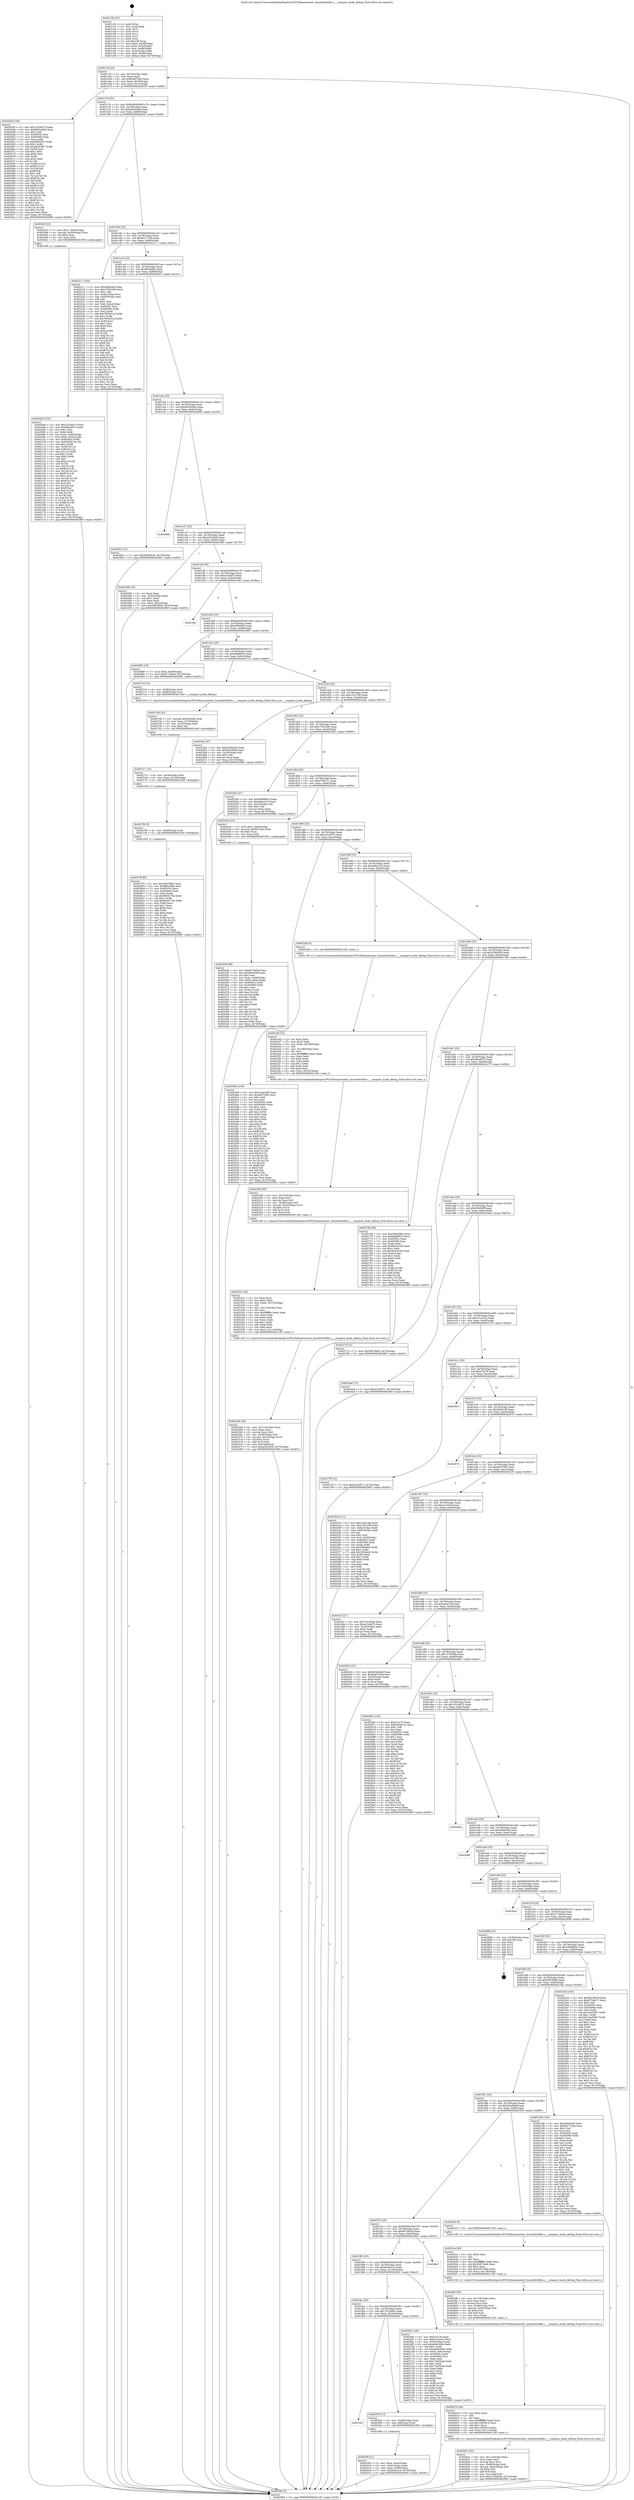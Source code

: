 digraph "0x401c30" {
  label = "0x401c30 (/mnt/c/Users/mathe/Desktop/tcc/POCII/binaries/extr_linuxfsbtrfsfile.c___compare_inode_defrag_Final-ollvm.out::main(0))"
  labelloc = "t"
  node[shape=record]

  Entry [label="",width=0.3,height=0.3,shape=circle,fillcolor=black,style=filled]
  "0x401c5f" [label="{
     0x401c5f [23]\l
     | [instrs]\l
     &nbsp;&nbsp;0x401c5f \<+3\>: mov -0x74(%rbp),%eax\l
     &nbsp;&nbsp;0x401c62 \<+2\>: mov %eax,%ecx\l
     &nbsp;&nbsp;0x401c64 \<+6\>: sub $0x82807b0d,%ecx\l
     &nbsp;&nbsp;0x401c6a \<+3\>: mov %eax,-0x78(%rbp)\l
     &nbsp;&nbsp;0x401c6d \<+3\>: mov %ecx,-0x7c(%rbp)\l
     &nbsp;&nbsp;0x401c70 \<+6\>: je 000000000040203f \<main+0x40f\>\l
  }"]
  "0x40203f" [label="{
     0x40203f [144]\l
     | [instrs]\l
     &nbsp;&nbsp;0x40203f \<+5\>: mov $0x1553d473,%eax\l
     &nbsp;&nbsp;0x402044 \<+5\>: mov $0x8462d46d,%ecx\l
     &nbsp;&nbsp;0x402049 \<+2\>: mov $0x1,%dl\l
     &nbsp;&nbsp;0x40204b \<+7\>: mov 0x40505c,%esi\l
     &nbsp;&nbsp;0x402052 \<+7\>: mov 0x405060,%edi\l
     &nbsp;&nbsp;0x402059 \<+3\>: mov %esi,%r8d\l
     &nbsp;&nbsp;0x40205c \<+7\>: sub $0xdb0535f7,%r8d\l
     &nbsp;&nbsp;0x402063 \<+4\>: sub $0x1,%r8d\l
     &nbsp;&nbsp;0x402067 \<+7\>: add $0xdb0535f7,%r8d\l
     &nbsp;&nbsp;0x40206e \<+4\>: imul %r8d,%esi\l
     &nbsp;&nbsp;0x402072 \<+3\>: and $0x1,%esi\l
     &nbsp;&nbsp;0x402075 \<+3\>: cmp $0x0,%esi\l
     &nbsp;&nbsp;0x402078 \<+4\>: sete %r9b\l
     &nbsp;&nbsp;0x40207c \<+3\>: cmp $0xa,%edi\l
     &nbsp;&nbsp;0x40207f \<+4\>: setl %r10b\l
     &nbsp;&nbsp;0x402083 \<+3\>: mov %r9b,%r11b\l
     &nbsp;&nbsp;0x402086 \<+4\>: xor $0xff,%r11b\l
     &nbsp;&nbsp;0x40208a \<+3\>: mov %r10b,%bl\l
     &nbsp;&nbsp;0x40208d \<+3\>: xor $0xff,%bl\l
     &nbsp;&nbsp;0x402090 \<+3\>: xor $0x1,%dl\l
     &nbsp;&nbsp;0x402093 \<+3\>: mov %r11b,%r14b\l
     &nbsp;&nbsp;0x402096 \<+4\>: and $0xff,%r14b\l
     &nbsp;&nbsp;0x40209a \<+3\>: and %dl,%r9b\l
     &nbsp;&nbsp;0x40209d \<+3\>: mov %bl,%r15b\l
     &nbsp;&nbsp;0x4020a0 \<+4\>: and $0xff,%r15b\l
     &nbsp;&nbsp;0x4020a4 \<+3\>: and %dl,%r10b\l
     &nbsp;&nbsp;0x4020a7 \<+3\>: or %r9b,%r14b\l
     &nbsp;&nbsp;0x4020aa \<+3\>: or %r10b,%r15b\l
     &nbsp;&nbsp;0x4020ad \<+3\>: xor %r15b,%r14b\l
     &nbsp;&nbsp;0x4020b0 \<+3\>: or %bl,%r11b\l
     &nbsp;&nbsp;0x4020b3 \<+4\>: xor $0xff,%r11b\l
     &nbsp;&nbsp;0x4020b7 \<+3\>: or $0x1,%dl\l
     &nbsp;&nbsp;0x4020ba \<+3\>: and %dl,%r11b\l
     &nbsp;&nbsp;0x4020bd \<+3\>: or %r11b,%r14b\l
     &nbsp;&nbsp;0x4020c0 \<+4\>: test $0x1,%r14b\l
     &nbsp;&nbsp;0x4020c4 \<+3\>: cmovne %ecx,%eax\l
     &nbsp;&nbsp;0x4020c7 \<+3\>: mov %eax,-0x74(%rbp)\l
     &nbsp;&nbsp;0x4020ca \<+5\>: jmp 0000000000402985 \<main+0xd55\>\l
  }"]
  "0x401c76" [label="{
     0x401c76 [22]\l
     | [instrs]\l
     &nbsp;&nbsp;0x401c76 \<+5\>: jmp 0000000000401c7b \<main+0x4b\>\l
     &nbsp;&nbsp;0x401c7b \<+3\>: mov -0x78(%rbp),%eax\l
     &nbsp;&nbsp;0x401c7e \<+5\>: sub $0x8462d46d,%eax\l
     &nbsp;&nbsp;0x401c83 \<+3\>: mov %eax,-0x80(%rbp)\l
     &nbsp;&nbsp;0x401c86 \<+6\>: je 00000000004020cf \<main+0x49f\>\l
  }"]
  Exit [label="",width=0.3,height=0.3,shape=circle,fillcolor=black,style=filled,peripheries=2]
  "0x4020cf" [label="{
     0x4020cf [23]\l
     | [instrs]\l
     &nbsp;&nbsp;0x4020cf \<+7\>: movl $0x1,-0x50(%rbp)\l
     &nbsp;&nbsp;0x4020d6 \<+4\>: movslq -0x50(%rbp),%rax\l
     &nbsp;&nbsp;0x4020da \<+4\>: shl $0x4,%rax\l
     &nbsp;&nbsp;0x4020de \<+3\>: mov %rax,%rdi\l
     &nbsp;&nbsp;0x4020e1 \<+5\>: call 0000000000401050 \<malloc@plt\>\l
     | [calls]\l
     &nbsp;&nbsp;0x401050 \{1\} (unknown)\l
  }"]
  "0x401c8c" [label="{
     0x401c8c [25]\l
     | [instrs]\l
     &nbsp;&nbsp;0x401c8c \<+5\>: jmp 0000000000401c91 \<main+0x61\>\l
     &nbsp;&nbsp;0x401c91 \<+3\>: mov -0x78(%rbp),%eax\l
     &nbsp;&nbsp;0x401c94 \<+5\>: sub $0x8d177ad4,%eax\l
     &nbsp;&nbsp;0x401c99 \<+6\>: mov %eax,-0x84(%rbp)\l
     &nbsp;&nbsp;0x401c9f \<+6\>: je 0000000000402211 \<main+0x5e1\>\l
  }"]
  "0x4027ff" [label="{
     0x4027ff [93]\l
     | [instrs]\l
     &nbsp;&nbsp;0x4027ff \<+5\>: mov $0x3d63588c,%eax\l
     &nbsp;&nbsp;0x402804 \<+5\>: mov $0x8f5cd86a,%esi\l
     &nbsp;&nbsp;0x402809 \<+7\>: mov 0x40505c,%ecx\l
     &nbsp;&nbsp;0x402810 \<+7\>: mov 0x405060,%edx\l
     &nbsp;&nbsp;0x402817 \<+3\>: mov %ecx,%r8d\l
     &nbsp;&nbsp;0x40281a \<+7\>: sub $0x8003c70e,%r8d\l
     &nbsp;&nbsp;0x402821 \<+4\>: sub $0x1,%r8d\l
     &nbsp;&nbsp;0x402825 \<+7\>: add $0x8003c70e,%r8d\l
     &nbsp;&nbsp;0x40282c \<+4\>: imul %r8d,%ecx\l
     &nbsp;&nbsp;0x402830 \<+3\>: and $0x1,%ecx\l
     &nbsp;&nbsp;0x402833 \<+3\>: cmp $0x0,%ecx\l
     &nbsp;&nbsp;0x402836 \<+4\>: sete %r9b\l
     &nbsp;&nbsp;0x40283a \<+3\>: cmp $0xa,%edx\l
     &nbsp;&nbsp;0x40283d \<+4\>: setl %r10b\l
     &nbsp;&nbsp;0x402841 \<+3\>: mov %r9b,%r11b\l
     &nbsp;&nbsp;0x402844 \<+3\>: and %r10b,%r11b\l
     &nbsp;&nbsp;0x402847 \<+3\>: xor %r10b,%r9b\l
     &nbsp;&nbsp;0x40284a \<+3\>: or %r9b,%r11b\l
     &nbsp;&nbsp;0x40284d \<+4\>: test $0x1,%r11b\l
     &nbsp;&nbsp;0x402851 \<+3\>: cmovne %esi,%eax\l
     &nbsp;&nbsp;0x402854 \<+3\>: mov %eax,-0x74(%rbp)\l
     &nbsp;&nbsp;0x402857 \<+5\>: jmp 0000000000402985 \<main+0xd55\>\l
  }"]
  "0x402211" [label="{
     0x402211 [164]\l
     | [instrs]\l
     &nbsp;&nbsp;0x402211 \<+5\>: mov $0x2b8efc64,%eax\l
     &nbsp;&nbsp;0x402216 \<+5\>: mov $0xc7591626,%ecx\l
     &nbsp;&nbsp;0x40221b \<+2\>: mov $0x1,%dl\l
     &nbsp;&nbsp;0x40221d \<+3\>: mov -0x5c(%rbp),%esi\l
     &nbsp;&nbsp;0x402220 \<+3\>: cmp -0x50(%rbp),%esi\l
     &nbsp;&nbsp;0x402223 \<+4\>: setl %dil\l
     &nbsp;&nbsp;0x402227 \<+4\>: and $0x1,%dil\l
     &nbsp;&nbsp;0x40222b \<+4\>: mov %dil,-0x2a(%rbp)\l
     &nbsp;&nbsp;0x40222f \<+7\>: mov 0x40505c,%esi\l
     &nbsp;&nbsp;0x402236 \<+8\>: mov 0x405060,%r8d\l
     &nbsp;&nbsp;0x40223e \<+3\>: mov %esi,%r9d\l
     &nbsp;&nbsp;0x402241 \<+7\>: add $0x7855e51a,%r9d\l
     &nbsp;&nbsp;0x402248 \<+4\>: sub $0x1,%r9d\l
     &nbsp;&nbsp;0x40224c \<+7\>: sub $0x7855e51a,%r9d\l
     &nbsp;&nbsp;0x402253 \<+4\>: imul %r9d,%esi\l
     &nbsp;&nbsp;0x402257 \<+3\>: and $0x1,%esi\l
     &nbsp;&nbsp;0x40225a \<+3\>: cmp $0x0,%esi\l
     &nbsp;&nbsp;0x40225d \<+4\>: sete %dil\l
     &nbsp;&nbsp;0x402261 \<+4\>: cmp $0xa,%r8d\l
     &nbsp;&nbsp;0x402265 \<+4\>: setl %r10b\l
     &nbsp;&nbsp;0x402269 \<+3\>: mov %dil,%r11b\l
     &nbsp;&nbsp;0x40226c \<+4\>: xor $0xff,%r11b\l
     &nbsp;&nbsp;0x402270 \<+3\>: mov %r10b,%bl\l
     &nbsp;&nbsp;0x402273 \<+3\>: xor $0xff,%bl\l
     &nbsp;&nbsp;0x402276 \<+3\>: xor $0x1,%dl\l
     &nbsp;&nbsp;0x402279 \<+3\>: mov %r11b,%r14b\l
     &nbsp;&nbsp;0x40227c \<+4\>: and $0xff,%r14b\l
     &nbsp;&nbsp;0x402280 \<+3\>: and %dl,%dil\l
     &nbsp;&nbsp;0x402283 \<+3\>: mov %bl,%r15b\l
     &nbsp;&nbsp;0x402286 \<+4\>: and $0xff,%r15b\l
     &nbsp;&nbsp;0x40228a \<+3\>: and %dl,%r10b\l
     &nbsp;&nbsp;0x40228d \<+3\>: or %dil,%r14b\l
     &nbsp;&nbsp;0x402290 \<+3\>: or %r10b,%r15b\l
     &nbsp;&nbsp;0x402293 \<+3\>: xor %r15b,%r14b\l
     &nbsp;&nbsp;0x402296 \<+3\>: or %bl,%r11b\l
     &nbsp;&nbsp;0x402299 \<+4\>: xor $0xff,%r11b\l
     &nbsp;&nbsp;0x40229d \<+3\>: or $0x1,%dl\l
     &nbsp;&nbsp;0x4022a0 \<+3\>: and %dl,%r11b\l
     &nbsp;&nbsp;0x4022a3 \<+3\>: or %r11b,%r14b\l
     &nbsp;&nbsp;0x4022a6 \<+4\>: test $0x1,%r14b\l
     &nbsp;&nbsp;0x4022aa \<+3\>: cmovne %ecx,%eax\l
     &nbsp;&nbsp;0x4022ad \<+3\>: mov %eax,-0x74(%rbp)\l
     &nbsp;&nbsp;0x4022b0 \<+5\>: jmp 0000000000402985 \<main+0xd55\>\l
  }"]
  "0x401ca5" [label="{
     0x401ca5 [25]\l
     | [instrs]\l
     &nbsp;&nbsp;0x401ca5 \<+5\>: jmp 0000000000401caa \<main+0x7a\>\l
     &nbsp;&nbsp;0x401caa \<+3\>: mov -0x78(%rbp),%eax\l
     &nbsp;&nbsp;0x401cad \<+5\>: sub $0x8f5cd86a,%eax\l
     &nbsp;&nbsp;0x401cb2 \<+6\>: mov %eax,-0x88(%rbp)\l
     &nbsp;&nbsp;0x401cb8 \<+6\>: je 000000000040285c \<main+0xc2c\>\l
  }"]
  "0x4027f6" [label="{
     0x4027f6 [9]\l
     | [instrs]\l
     &nbsp;&nbsp;0x4027f6 \<+4\>: mov -0x68(%rbp),%rdi\l
     &nbsp;&nbsp;0x4027fa \<+5\>: call 0000000000401030 \<free@plt\>\l
     | [calls]\l
     &nbsp;&nbsp;0x401030 \{1\} (unknown)\l
  }"]
  "0x40285c" [label="{
     0x40285c [12]\l
     | [instrs]\l
     &nbsp;&nbsp;0x40285c \<+7\>: movl $0xb0f04636,-0x74(%rbp)\l
     &nbsp;&nbsp;0x402863 \<+5\>: jmp 0000000000402985 \<main+0xd55\>\l
  }"]
  "0x401cbe" [label="{
     0x401cbe [25]\l
     | [instrs]\l
     &nbsp;&nbsp;0x401cbe \<+5\>: jmp 0000000000401cc3 \<main+0x93\>\l
     &nbsp;&nbsp;0x401cc3 \<+3\>: mov -0x78(%rbp),%eax\l
     &nbsp;&nbsp;0x401cc6 \<+5\>: sub $0x96346d9d,%eax\l
     &nbsp;&nbsp;0x401ccb \<+6\>: mov %eax,-0x8c(%rbp)\l
     &nbsp;&nbsp;0x401cd1 \<+6\>: je 0000000000402868 \<main+0xc38\>\l
  }"]
  "0x4027e7" [label="{
     0x4027e7 [15]\l
     | [instrs]\l
     &nbsp;&nbsp;0x4027e7 \<+4\>: mov -0x58(%rbp),%rdi\l
     &nbsp;&nbsp;0x4027eb \<+6\>: mov %eax,-0x120(%rbp)\l
     &nbsp;&nbsp;0x4027f1 \<+5\>: call 0000000000401030 \<free@plt\>\l
     | [calls]\l
     &nbsp;&nbsp;0x401030 \{1\} (unknown)\l
  }"]
  "0x402868" [label="{
     0x402868\l
  }", style=dashed]
  "0x401cd7" [label="{
     0x401cd7 [25]\l
     | [instrs]\l
     &nbsp;&nbsp;0x401cd7 \<+5\>: jmp 0000000000401cdc \<main+0xac\>\l
     &nbsp;&nbsp;0x401cdc \<+3\>: mov -0x78(%rbp),%eax\l
     &nbsp;&nbsp;0x401cdf \<+5\>: sub $0xa25c5626,%eax\l
     &nbsp;&nbsp;0x401ce4 \<+6\>: mov %eax,-0x90(%rbp)\l
     &nbsp;&nbsp;0x401cea \<+6\>: je 000000000040238b \<main+0x75b\>\l
  }"]
  "0x4027d0" [label="{
     0x4027d0 [23]\l
     | [instrs]\l
     &nbsp;&nbsp;0x4027d0 \<+10\>: movabs $0x4030b6,%rdi\l
     &nbsp;&nbsp;0x4027da \<+3\>: mov %eax,-0x70(%rbp)\l
     &nbsp;&nbsp;0x4027dd \<+3\>: mov -0x70(%rbp),%esi\l
     &nbsp;&nbsp;0x4027e0 \<+2\>: mov $0x0,%al\l
     &nbsp;&nbsp;0x4027e2 \<+5\>: call 0000000000401040 \<printf@plt\>\l
     | [calls]\l
     &nbsp;&nbsp;0x401040 \{1\} (unknown)\l
  }"]
  "0x40238b" [label="{
     0x40238b [25]\l
     | [instrs]\l
     &nbsp;&nbsp;0x40238b \<+2\>: xor %eax,%eax\l
     &nbsp;&nbsp;0x40238d \<+3\>: mov -0x5c(%rbp),%ecx\l
     &nbsp;&nbsp;0x402390 \<+3\>: sub $0x1,%eax\l
     &nbsp;&nbsp;0x402393 \<+2\>: sub %eax,%ecx\l
     &nbsp;&nbsp;0x402395 \<+3\>: mov %ecx,-0x5c(%rbp)\l
     &nbsp;&nbsp;0x402398 \<+7\>: movl $0x59f79d0d,-0x74(%rbp)\l
     &nbsp;&nbsp;0x40239f \<+5\>: jmp 0000000000402985 \<main+0xd55\>\l
  }"]
  "0x401cf0" [label="{
     0x401cf0 [25]\l
     | [instrs]\l
     &nbsp;&nbsp;0x401cf0 \<+5\>: jmp 0000000000401cf5 \<main+0xc5\>\l
     &nbsp;&nbsp;0x401cf5 \<+3\>: mov -0x78(%rbp),%eax\l
     &nbsp;&nbsp;0x401cf8 \<+5\>: sub $0xa316af70,%eax\l
     &nbsp;&nbsp;0x401cfd \<+6\>: mov %eax,-0x94(%rbp)\l
     &nbsp;&nbsp;0x401d03 \<+6\>: je 0000000000401fea \<main+0x3ba\>\l
  }"]
  "0x402641" [label="{
     0x402641 [43]\l
     | [instrs]\l
     &nbsp;&nbsp;0x402641 \<+6\>: mov -0x11c(%rbp),%ecx\l
     &nbsp;&nbsp;0x402647 \<+3\>: imul %eax,%ecx\l
     &nbsp;&nbsp;0x40264a \<+3\>: movslq %ecx,%rsi\l
     &nbsp;&nbsp;0x40264d \<+4\>: mov -0x68(%rbp),%rdi\l
     &nbsp;&nbsp;0x402651 \<+4\>: movslq -0x6c(%rbp),%r8\l
     &nbsp;&nbsp;0x402655 \<+4\>: shl $0x4,%r8\l
     &nbsp;&nbsp;0x402659 \<+3\>: add %r8,%rdi\l
     &nbsp;&nbsp;0x40265c \<+4\>: mov %rsi,0x8(%rdi)\l
     &nbsp;&nbsp;0x402660 \<+7\>: movl $0x1278d5de,-0x74(%rbp)\l
     &nbsp;&nbsp;0x402667 \<+5\>: jmp 0000000000402985 \<main+0xd55\>\l
  }"]
  "0x401fea" [label="{
     0x401fea\l
  }", style=dashed]
  "0x401d09" [label="{
     0x401d09 [25]\l
     | [instrs]\l
     &nbsp;&nbsp;0x401d09 \<+5\>: jmp 0000000000401d0e \<main+0xde\>\l
     &nbsp;&nbsp;0x401d0e \<+3\>: mov -0x78(%rbp),%eax\l
     &nbsp;&nbsp;0x401d11 \<+5\>: sub $0xb0f04636,%eax\l
     &nbsp;&nbsp;0x401d16 \<+6\>: mov %eax,-0x98(%rbp)\l
     &nbsp;&nbsp;0x401d1c \<+6\>: je 0000000000402885 \<main+0xc55\>\l
  }"]
  "0x402619" [label="{
     0x402619 [40]\l
     | [instrs]\l
     &nbsp;&nbsp;0x402619 \<+5\>: mov $0x2,%ecx\l
     &nbsp;&nbsp;0x40261e \<+1\>: cltd\l
     &nbsp;&nbsp;0x40261f \<+2\>: idiv %ecx\l
     &nbsp;&nbsp;0x402621 \<+6\>: imul $0xfffffffe,%edx,%ecx\l
     &nbsp;&nbsp;0x402627 \<+6\>: sub $0x13b55f14,%ecx\l
     &nbsp;&nbsp;0x40262d \<+3\>: add $0x1,%ecx\l
     &nbsp;&nbsp;0x402630 \<+6\>: add $0x13b55f14,%ecx\l
     &nbsp;&nbsp;0x402636 \<+6\>: mov %ecx,-0x11c(%rbp)\l
     &nbsp;&nbsp;0x40263c \<+5\>: call 0000000000401160 \<next_i\>\l
     | [calls]\l
     &nbsp;&nbsp;0x401160 \{1\} (/mnt/c/Users/mathe/Desktop/tcc/POCII/binaries/extr_linuxfsbtrfsfile.c___compare_inode_defrag_Final-ollvm.out::next_i)\l
  }"]
  "0x402885" [label="{
     0x402885 [19]\l
     | [instrs]\l
     &nbsp;&nbsp;0x402885 \<+7\>: movl $0x0,-0x38(%rbp)\l
     &nbsp;&nbsp;0x40288c \<+7\>: movl $0x4775fea5,-0x74(%rbp)\l
     &nbsp;&nbsp;0x402893 \<+5\>: jmp 0000000000402985 \<main+0xd55\>\l
  }"]
  "0x401d22" [label="{
     0x401d22 [25]\l
     | [instrs]\l
     &nbsp;&nbsp;0x401d22 \<+5\>: jmp 0000000000401d27 \<main+0xf7\>\l
     &nbsp;&nbsp;0x401d27 \<+3\>: mov -0x78(%rbp),%eax\l
     &nbsp;&nbsp;0x401d2a \<+5\>: sub $0xbbfd9633,%eax\l
     &nbsp;&nbsp;0x401d2f \<+6\>: mov %eax,-0x9c(%rbp)\l
     &nbsp;&nbsp;0x401d35 \<+6\>: je 00000000004027c3 \<main+0xb93\>\l
  }"]
  "0x4025f6" [label="{
     0x4025f6 [35]\l
     | [instrs]\l
     &nbsp;&nbsp;0x4025f6 \<+6\>: mov -0x118(%rbp),%ecx\l
     &nbsp;&nbsp;0x4025fc \<+3\>: imul %eax,%ecx\l
     &nbsp;&nbsp;0x4025ff \<+3\>: movslq %ecx,%rsi\l
     &nbsp;&nbsp;0x402602 \<+4\>: mov -0x68(%rbp),%rdi\l
     &nbsp;&nbsp;0x402606 \<+4\>: movslq -0x6c(%rbp),%r8\l
     &nbsp;&nbsp;0x40260a \<+4\>: shl $0x4,%r8\l
     &nbsp;&nbsp;0x40260e \<+3\>: add %r8,%rdi\l
     &nbsp;&nbsp;0x402611 \<+3\>: mov %rsi,(%rdi)\l
     &nbsp;&nbsp;0x402614 \<+5\>: call 0000000000401160 \<next_i\>\l
     | [calls]\l
     &nbsp;&nbsp;0x401160 \{1\} (/mnt/c/Users/mathe/Desktop/tcc/POCII/binaries/extr_linuxfsbtrfsfile.c___compare_inode_defrag_Final-ollvm.out::next_i)\l
  }"]
  "0x4027c3" [label="{
     0x4027c3 [13]\l
     | [instrs]\l
     &nbsp;&nbsp;0x4027c3 \<+4\>: mov -0x58(%rbp),%rdi\l
     &nbsp;&nbsp;0x4027c7 \<+4\>: mov -0x68(%rbp),%rsi\l
     &nbsp;&nbsp;0x4027cb \<+5\>: call 0000000000401540 \<__compare_inode_defrag\>\l
     | [calls]\l
     &nbsp;&nbsp;0x401540 \{1\} (/mnt/c/Users/mathe/Desktop/tcc/POCII/binaries/extr_linuxfsbtrfsfile.c___compare_inode_defrag_Final-ollvm.out::__compare_inode_defrag)\l
  }"]
  "0x401d3b" [label="{
     0x401d3b [25]\l
     | [instrs]\l
     &nbsp;&nbsp;0x401d3b \<+5\>: jmp 0000000000401d40 \<main+0x110\>\l
     &nbsp;&nbsp;0x401d40 \<+3\>: mov -0x78(%rbp),%eax\l
     &nbsp;&nbsp;0x401d43 \<+5\>: sub $0xc1f1a798,%eax\l
     &nbsp;&nbsp;0x401d48 \<+6\>: mov %eax,-0xa0(%rbp)\l
     &nbsp;&nbsp;0x401d4e \<+6\>: je 00000000004025ae \<main+0x97e\>\l
  }"]
  "0x4025ce" [label="{
     0x4025ce [40]\l
     | [instrs]\l
     &nbsp;&nbsp;0x4025ce \<+5\>: mov $0x2,%ecx\l
     &nbsp;&nbsp;0x4025d3 \<+1\>: cltd\l
     &nbsp;&nbsp;0x4025d4 \<+2\>: idiv %ecx\l
     &nbsp;&nbsp;0x4025d6 \<+6\>: imul $0xfffffffe,%edx,%ecx\l
     &nbsp;&nbsp;0x4025dc \<+6\>: sub $0x52872de8,%ecx\l
     &nbsp;&nbsp;0x4025e2 \<+3\>: add $0x1,%ecx\l
     &nbsp;&nbsp;0x4025e5 \<+6\>: add $0x52872de8,%ecx\l
     &nbsp;&nbsp;0x4025eb \<+6\>: mov %ecx,-0x118(%rbp)\l
     &nbsp;&nbsp;0x4025f1 \<+5\>: call 0000000000401160 \<next_i\>\l
     | [calls]\l
     &nbsp;&nbsp;0x401160 \{1\} (/mnt/c/Users/mathe/Desktop/tcc/POCII/binaries/extr_linuxfsbtrfsfile.c___compare_inode_defrag_Final-ollvm.out::next_i)\l
  }"]
  "0x4025ae" [label="{
     0x4025ae [27]\l
     | [instrs]\l
     &nbsp;&nbsp;0x4025ae \<+5\>: mov $0xf238d266,%eax\l
     &nbsp;&nbsp;0x4025b3 \<+5\>: mov $0x5fcc69a8,%ecx\l
     &nbsp;&nbsp;0x4025b8 \<+3\>: mov -0x29(%rbp),%dl\l
     &nbsp;&nbsp;0x4025bb \<+3\>: test $0x1,%dl\l
     &nbsp;&nbsp;0x4025be \<+3\>: cmovne %ecx,%eax\l
     &nbsp;&nbsp;0x4025c1 \<+3\>: mov %eax,-0x74(%rbp)\l
     &nbsp;&nbsp;0x4025c4 \<+5\>: jmp 0000000000402985 \<main+0xd55\>\l
  }"]
  "0x401d54" [label="{
     0x401d54 [25]\l
     | [instrs]\l
     &nbsp;&nbsp;0x401d54 \<+5\>: jmp 0000000000401d59 \<main+0x129\>\l
     &nbsp;&nbsp;0x401d59 \<+3\>: mov -0x78(%rbp),%eax\l
     &nbsp;&nbsp;0x401d5c \<+5\>: sub $0xc7591626,%eax\l
     &nbsp;&nbsp;0x401d61 \<+6\>: mov %eax,-0xa4(%rbp)\l
     &nbsp;&nbsp;0x401d67 \<+6\>: je 00000000004022b5 \<main+0x685\>\l
  }"]
  "0x40244b" [label="{
     0x40244b [98]\l
     | [instrs]\l
     &nbsp;&nbsp;0x40244b \<+5\>: mov $0x6d73603f,%ecx\l
     &nbsp;&nbsp;0x402450 \<+5\>: mov $0xf94062ff,%edx\l
     &nbsp;&nbsp;0x402455 \<+2\>: xor %esi,%esi\l
     &nbsp;&nbsp;0x402457 \<+4\>: mov %rax,-0x68(%rbp)\l
     &nbsp;&nbsp;0x40245b \<+7\>: movl $0x0,-0x6c(%rbp)\l
     &nbsp;&nbsp;0x402462 \<+8\>: mov 0x40505c,%r8d\l
     &nbsp;&nbsp;0x40246a \<+8\>: mov 0x405060,%r9d\l
     &nbsp;&nbsp;0x402472 \<+3\>: sub $0x1,%esi\l
     &nbsp;&nbsp;0x402475 \<+3\>: mov %r8d,%r10d\l
     &nbsp;&nbsp;0x402478 \<+3\>: add %esi,%r10d\l
     &nbsp;&nbsp;0x40247b \<+4\>: imul %r10d,%r8d\l
     &nbsp;&nbsp;0x40247f \<+4\>: and $0x1,%r8d\l
     &nbsp;&nbsp;0x402483 \<+4\>: cmp $0x0,%r8d\l
     &nbsp;&nbsp;0x402487 \<+4\>: sete %r11b\l
     &nbsp;&nbsp;0x40248b \<+4\>: cmp $0xa,%r9d\l
     &nbsp;&nbsp;0x40248f \<+3\>: setl %bl\l
     &nbsp;&nbsp;0x402492 \<+3\>: mov %r11b,%r14b\l
     &nbsp;&nbsp;0x402495 \<+3\>: and %bl,%r14b\l
     &nbsp;&nbsp;0x402498 \<+3\>: xor %bl,%r11b\l
     &nbsp;&nbsp;0x40249b \<+3\>: or %r11b,%r14b\l
     &nbsp;&nbsp;0x40249e \<+4\>: test $0x1,%r14b\l
     &nbsp;&nbsp;0x4024a2 \<+3\>: cmovne %edx,%ecx\l
     &nbsp;&nbsp;0x4024a5 \<+3\>: mov %ecx,-0x74(%rbp)\l
     &nbsp;&nbsp;0x4024a8 \<+5\>: jmp 0000000000402985 \<main+0xd55\>\l
  }"]
  "0x4022b5" [label="{
     0x4022b5 [27]\l
     | [instrs]\l
     &nbsp;&nbsp;0x4022b5 \<+5\>: mov $0x54999b52,%eax\l
     &nbsp;&nbsp;0x4022ba \<+5\>: mov $0xe8de2c3c,%ecx\l
     &nbsp;&nbsp;0x4022bf \<+3\>: mov -0x2a(%rbp),%dl\l
     &nbsp;&nbsp;0x4022c2 \<+3\>: test $0x1,%dl\l
     &nbsp;&nbsp;0x4022c5 \<+3\>: cmovne %ecx,%eax\l
     &nbsp;&nbsp;0x4022c8 \<+3\>: mov %eax,-0x74(%rbp)\l
     &nbsp;&nbsp;0x4022cb \<+5\>: jmp 0000000000402985 \<main+0xd55\>\l
  }"]
  "0x401d6d" [label="{
     0x401d6d [25]\l
     | [instrs]\l
     &nbsp;&nbsp;0x401d6d \<+5\>: jmp 0000000000401d72 \<main+0x142\>\l
     &nbsp;&nbsp;0x401d72 \<+3\>: mov -0x78(%rbp),%eax\l
     &nbsp;&nbsp;0x401d75 \<+5\>: sub $0xd75fac71,%eax\l
     &nbsp;&nbsp;0x401d7a \<+6\>: mov %eax,-0xa8(%rbp)\l
     &nbsp;&nbsp;0x401d80 \<+6\>: je 0000000000402434 \<main+0x804\>\l
  }"]
  "0x402360" [label="{
     0x402360 [43]\l
     | [instrs]\l
     &nbsp;&nbsp;0x402360 \<+6\>: mov -0x114(%rbp),%ecx\l
     &nbsp;&nbsp;0x402366 \<+3\>: imul %eax,%ecx\l
     &nbsp;&nbsp;0x402369 \<+3\>: movslq %ecx,%r8\l
     &nbsp;&nbsp;0x40236c \<+4\>: mov -0x58(%rbp),%r9\l
     &nbsp;&nbsp;0x402370 \<+4\>: movslq -0x5c(%rbp),%r10\l
     &nbsp;&nbsp;0x402374 \<+4\>: shl $0x4,%r10\l
     &nbsp;&nbsp;0x402378 \<+3\>: add %r10,%r9\l
     &nbsp;&nbsp;0x40237b \<+4\>: mov %r8,0x8(%r9)\l
     &nbsp;&nbsp;0x40237f \<+7\>: movl $0xa25c5626,-0x74(%rbp)\l
     &nbsp;&nbsp;0x402386 \<+5\>: jmp 0000000000402985 \<main+0xd55\>\l
  }"]
  "0x402434" [label="{
     0x402434 [23]\l
     | [instrs]\l
     &nbsp;&nbsp;0x402434 \<+7\>: movl $0x1,-0x60(%rbp)\l
     &nbsp;&nbsp;0x40243b \<+4\>: movslq -0x60(%rbp),%rax\l
     &nbsp;&nbsp;0x40243f \<+4\>: shl $0x4,%rax\l
     &nbsp;&nbsp;0x402443 \<+3\>: mov %rax,%rdi\l
     &nbsp;&nbsp;0x402446 \<+5\>: call 0000000000401050 \<malloc@plt\>\l
     | [calls]\l
     &nbsp;&nbsp;0x401050 \{1\} (unknown)\l
  }"]
  "0x401d86" [label="{
     0x401d86 [25]\l
     | [instrs]\l
     &nbsp;&nbsp;0x401d86 \<+5\>: jmp 0000000000401d8b \<main+0x15b\>\l
     &nbsp;&nbsp;0x401d8b \<+3\>: mov -0x78(%rbp),%eax\l
     &nbsp;&nbsp;0x401d8e \<+5\>: sub $0xdc22f07c,%eax\l
     &nbsp;&nbsp;0x401d93 \<+6\>: mov %eax,-0xac(%rbp)\l
     &nbsp;&nbsp;0x401d99 \<+6\>: je 00000000004024b9 \<main+0x889\>\l
  }"]
  "0x40232c" [label="{
     0x40232c [52]\l
     | [instrs]\l
     &nbsp;&nbsp;0x40232c \<+2\>: xor %ecx,%ecx\l
     &nbsp;&nbsp;0x40232e \<+5\>: mov $0x2,%edx\l
     &nbsp;&nbsp;0x402333 \<+6\>: mov %edx,-0x110(%rbp)\l
     &nbsp;&nbsp;0x402339 \<+1\>: cltd\l
     &nbsp;&nbsp;0x40233a \<+6\>: mov -0x110(%rbp),%esi\l
     &nbsp;&nbsp;0x402340 \<+2\>: idiv %esi\l
     &nbsp;&nbsp;0x402342 \<+6\>: imul $0xfffffffe,%edx,%edx\l
     &nbsp;&nbsp;0x402348 \<+2\>: mov %ecx,%edi\l
     &nbsp;&nbsp;0x40234a \<+2\>: sub %edx,%edi\l
     &nbsp;&nbsp;0x40234c \<+2\>: mov %ecx,%edx\l
     &nbsp;&nbsp;0x40234e \<+3\>: sub $0x1,%edx\l
     &nbsp;&nbsp;0x402351 \<+2\>: add %edx,%edi\l
     &nbsp;&nbsp;0x402353 \<+2\>: sub %edi,%ecx\l
     &nbsp;&nbsp;0x402355 \<+6\>: mov %ecx,-0x114(%rbp)\l
     &nbsp;&nbsp;0x40235b \<+5\>: call 0000000000401160 \<next_i\>\l
     | [calls]\l
     &nbsp;&nbsp;0x401160 \{1\} (/mnt/c/Users/mathe/Desktop/tcc/POCII/binaries/extr_linuxfsbtrfsfile.c___compare_inode_defrag_Final-ollvm.out::next_i)\l
  }"]
  "0x4024b9" [label="{
     0x4024b9 [134]\l
     | [instrs]\l
     &nbsp;&nbsp;0x4024b9 \<+5\>: mov $0x3caa23fd,%eax\l
     &nbsp;&nbsp;0x4024be \<+5\>: mov $0x4e97380,%ecx\l
     &nbsp;&nbsp;0x4024c3 \<+2\>: mov $0x1,%dl\l
     &nbsp;&nbsp;0x4024c5 \<+2\>: xor %esi,%esi\l
     &nbsp;&nbsp;0x4024c7 \<+7\>: mov 0x40505c,%edi\l
     &nbsp;&nbsp;0x4024ce \<+8\>: mov 0x405060,%r8d\l
     &nbsp;&nbsp;0x4024d6 \<+3\>: sub $0x1,%esi\l
     &nbsp;&nbsp;0x4024d9 \<+3\>: mov %edi,%r9d\l
     &nbsp;&nbsp;0x4024dc \<+3\>: add %esi,%r9d\l
     &nbsp;&nbsp;0x4024df \<+4\>: imul %r9d,%edi\l
     &nbsp;&nbsp;0x4024e3 \<+3\>: and $0x1,%edi\l
     &nbsp;&nbsp;0x4024e6 \<+3\>: cmp $0x0,%edi\l
     &nbsp;&nbsp;0x4024e9 \<+4\>: sete %r10b\l
     &nbsp;&nbsp;0x4024ed \<+4\>: cmp $0xa,%r8d\l
     &nbsp;&nbsp;0x4024f1 \<+4\>: setl %r11b\l
     &nbsp;&nbsp;0x4024f5 \<+3\>: mov %r10b,%bl\l
     &nbsp;&nbsp;0x4024f8 \<+3\>: xor $0xff,%bl\l
     &nbsp;&nbsp;0x4024fb \<+3\>: mov %r11b,%r14b\l
     &nbsp;&nbsp;0x4024fe \<+4\>: xor $0xff,%r14b\l
     &nbsp;&nbsp;0x402502 \<+3\>: xor $0x0,%dl\l
     &nbsp;&nbsp;0x402505 \<+3\>: mov %bl,%r15b\l
     &nbsp;&nbsp;0x402508 \<+4\>: and $0x0,%r15b\l
     &nbsp;&nbsp;0x40250c \<+3\>: and %dl,%r10b\l
     &nbsp;&nbsp;0x40250f \<+3\>: mov %r14b,%r12b\l
     &nbsp;&nbsp;0x402512 \<+4\>: and $0x0,%r12b\l
     &nbsp;&nbsp;0x402516 \<+3\>: and %dl,%r11b\l
     &nbsp;&nbsp;0x402519 \<+3\>: or %r10b,%r15b\l
     &nbsp;&nbsp;0x40251c \<+3\>: or %r11b,%r12b\l
     &nbsp;&nbsp;0x40251f \<+3\>: xor %r12b,%r15b\l
     &nbsp;&nbsp;0x402522 \<+3\>: or %r14b,%bl\l
     &nbsp;&nbsp;0x402525 \<+3\>: xor $0xff,%bl\l
     &nbsp;&nbsp;0x402528 \<+3\>: or $0x0,%dl\l
     &nbsp;&nbsp;0x40252b \<+2\>: and %dl,%bl\l
     &nbsp;&nbsp;0x40252d \<+3\>: or %bl,%r15b\l
     &nbsp;&nbsp;0x402530 \<+4\>: test $0x1,%r15b\l
     &nbsp;&nbsp;0x402534 \<+3\>: cmovne %ecx,%eax\l
     &nbsp;&nbsp;0x402537 \<+3\>: mov %eax,-0x74(%rbp)\l
     &nbsp;&nbsp;0x40253a \<+5\>: jmp 0000000000402985 \<main+0xd55\>\l
  }"]
  "0x401d9f" [label="{
     0x401d9f [25]\l
     | [instrs]\l
     &nbsp;&nbsp;0x401d9f \<+5\>: jmp 0000000000401da4 \<main+0x174\>\l
     &nbsp;&nbsp;0x401da4 \<+3\>: mov -0x78(%rbp),%eax\l
     &nbsp;&nbsp;0x401da7 \<+5\>: sub $0xe8de2c3c,%eax\l
     &nbsp;&nbsp;0x401dac \<+6\>: mov %eax,-0xb0(%rbp)\l
     &nbsp;&nbsp;0x401db2 \<+6\>: je 00000000004022d0 \<main+0x6a0\>\l
  }"]
  "0x402309" [label="{
     0x402309 [35]\l
     | [instrs]\l
     &nbsp;&nbsp;0x402309 \<+6\>: mov -0x10c(%rbp),%ecx\l
     &nbsp;&nbsp;0x40230f \<+3\>: imul %eax,%ecx\l
     &nbsp;&nbsp;0x402312 \<+3\>: movslq %ecx,%r8\l
     &nbsp;&nbsp;0x402315 \<+4\>: mov -0x58(%rbp),%r9\l
     &nbsp;&nbsp;0x402319 \<+4\>: movslq -0x5c(%rbp),%r10\l
     &nbsp;&nbsp;0x40231d \<+4\>: shl $0x4,%r10\l
     &nbsp;&nbsp;0x402321 \<+3\>: add %r10,%r9\l
     &nbsp;&nbsp;0x402324 \<+3\>: mov %r8,(%r9)\l
     &nbsp;&nbsp;0x402327 \<+5\>: call 0000000000401160 \<next_i\>\l
     | [calls]\l
     &nbsp;&nbsp;0x401160 \{1\} (/mnt/c/Users/mathe/Desktop/tcc/POCII/binaries/extr_linuxfsbtrfsfile.c___compare_inode_defrag_Final-ollvm.out::next_i)\l
  }"]
  "0x4022d0" [label="{
     0x4022d0 [5]\l
     | [instrs]\l
     &nbsp;&nbsp;0x4022d0 \<+5\>: call 0000000000401160 \<next_i\>\l
     | [calls]\l
     &nbsp;&nbsp;0x401160 \{1\} (/mnt/c/Users/mathe/Desktop/tcc/POCII/binaries/extr_linuxfsbtrfsfile.c___compare_inode_defrag_Final-ollvm.out::next_i)\l
  }"]
  "0x401db8" [label="{
     0x401db8 [25]\l
     | [instrs]\l
     &nbsp;&nbsp;0x401db8 \<+5\>: jmp 0000000000401dbd \<main+0x18d\>\l
     &nbsp;&nbsp;0x401dbd \<+3\>: mov -0x78(%rbp),%eax\l
     &nbsp;&nbsp;0x401dc0 \<+5\>: sub $0xf238d266,%eax\l
     &nbsp;&nbsp;0x401dc5 \<+6\>: mov %eax,-0xb4(%rbp)\l
     &nbsp;&nbsp;0x401dcb \<+6\>: je 000000000040276b \<main+0xb3b\>\l
  }"]
  "0x4022d5" [label="{
     0x4022d5 [52]\l
     | [instrs]\l
     &nbsp;&nbsp;0x4022d5 \<+2\>: xor %ecx,%ecx\l
     &nbsp;&nbsp;0x4022d7 \<+5\>: mov $0x2,%edx\l
     &nbsp;&nbsp;0x4022dc \<+6\>: mov %edx,-0x108(%rbp)\l
     &nbsp;&nbsp;0x4022e2 \<+1\>: cltd\l
     &nbsp;&nbsp;0x4022e3 \<+6\>: mov -0x108(%rbp),%esi\l
     &nbsp;&nbsp;0x4022e9 \<+2\>: idiv %esi\l
     &nbsp;&nbsp;0x4022eb \<+6\>: imul $0xfffffffe,%edx,%edx\l
     &nbsp;&nbsp;0x4022f1 \<+2\>: mov %ecx,%edi\l
     &nbsp;&nbsp;0x4022f3 \<+2\>: sub %edx,%edi\l
     &nbsp;&nbsp;0x4022f5 \<+2\>: mov %ecx,%edx\l
     &nbsp;&nbsp;0x4022f7 \<+3\>: sub $0x1,%edx\l
     &nbsp;&nbsp;0x4022fa \<+2\>: add %edx,%edi\l
     &nbsp;&nbsp;0x4022fc \<+2\>: sub %edi,%ecx\l
     &nbsp;&nbsp;0x4022fe \<+6\>: mov %ecx,-0x10c(%rbp)\l
     &nbsp;&nbsp;0x402304 \<+5\>: call 0000000000401160 \<next_i\>\l
     | [calls]\l
     &nbsp;&nbsp;0x401160 \{1\} (/mnt/c/Users/mathe/Desktop/tcc/POCII/binaries/extr_linuxfsbtrfsfile.c___compare_inode_defrag_Final-ollvm.out::next_i)\l
  }"]
  "0x40276b" [label="{
     0x40276b [88]\l
     | [instrs]\l
     &nbsp;&nbsp;0x40276b \<+5\>: mov $0x3d63588c,%eax\l
     &nbsp;&nbsp;0x402770 \<+5\>: mov $0xbbfd9633,%ecx\l
     &nbsp;&nbsp;0x402775 \<+7\>: mov 0x40505c,%edx\l
     &nbsp;&nbsp;0x40277c \<+7\>: mov 0x405060,%esi\l
     &nbsp;&nbsp;0x402783 \<+2\>: mov %edx,%edi\l
     &nbsp;&nbsp;0x402785 \<+6\>: add $0x94432c56,%edi\l
     &nbsp;&nbsp;0x40278b \<+3\>: sub $0x1,%edi\l
     &nbsp;&nbsp;0x40278e \<+6\>: sub $0x94432c56,%edi\l
     &nbsp;&nbsp;0x402794 \<+3\>: imul %edi,%edx\l
     &nbsp;&nbsp;0x402797 \<+3\>: and $0x1,%edx\l
     &nbsp;&nbsp;0x40279a \<+3\>: cmp $0x0,%edx\l
     &nbsp;&nbsp;0x40279d \<+4\>: sete %r8b\l
     &nbsp;&nbsp;0x4027a1 \<+3\>: cmp $0xa,%esi\l
     &nbsp;&nbsp;0x4027a4 \<+4\>: setl %r9b\l
     &nbsp;&nbsp;0x4027a8 \<+3\>: mov %r8b,%r10b\l
     &nbsp;&nbsp;0x4027ab \<+3\>: and %r9b,%r10b\l
     &nbsp;&nbsp;0x4027ae \<+3\>: xor %r9b,%r8b\l
     &nbsp;&nbsp;0x4027b1 \<+3\>: or %r8b,%r10b\l
     &nbsp;&nbsp;0x4027b4 \<+4\>: test $0x1,%r10b\l
     &nbsp;&nbsp;0x4027b8 \<+3\>: cmovne %ecx,%eax\l
     &nbsp;&nbsp;0x4027bb \<+3\>: mov %eax,-0x74(%rbp)\l
     &nbsp;&nbsp;0x4027be \<+5\>: jmp 0000000000402985 \<main+0xd55\>\l
  }"]
  "0x401dd1" [label="{
     0x401dd1 [25]\l
     | [instrs]\l
     &nbsp;&nbsp;0x401dd1 \<+5\>: jmp 0000000000401dd6 \<main+0x1a6\>\l
     &nbsp;&nbsp;0x401dd6 \<+3\>: mov -0x78(%rbp),%eax\l
     &nbsp;&nbsp;0x401dd9 \<+5\>: sub $0xf4bcd972,%eax\l
     &nbsp;&nbsp;0x401dde \<+6\>: mov %eax,-0xb8(%rbp)\l
     &nbsp;&nbsp;0x401de4 \<+6\>: je 000000000040217f \<main+0x54f\>\l
  }"]
  "0x4020e6" [label="{
     0x4020e6 [153]\l
     | [instrs]\l
     &nbsp;&nbsp;0x4020e6 \<+5\>: mov $0x1553d473,%ecx\l
     &nbsp;&nbsp;0x4020eb \<+5\>: mov $0xf4bcd972,%edx\l
     &nbsp;&nbsp;0x4020f0 \<+3\>: mov $0x1,%sil\l
     &nbsp;&nbsp;0x4020f3 \<+3\>: xor %r8d,%r8d\l
     &nbsp;&nbsp;0x4020f6 \<+4\>: mov %rax,-0x58(%rbp)\l
     &nbsp;&nbsp;0x4020fa \<+7\>: movl $0x0,-0x5c(%rbp)\l
     &nbsp;&nbsp;0x402101 \<+8\>: mov 0x40505c,%r9d\l
     &nbsp;&nbsp;0x402109 \<+8\>: mov 0x405060,%r10d\l
     &nbsp;&nbsp;0x402111 \<+4\>: sub $0x1,%r8d\l
     &nbsp;&nbsp;0x402115 \<+3\>: mov %r9d,%r11d\l
     &nbsp;&nbsp;0x402118 \<+3\>: add %r8d,%r11d\l
     &nbsp;&nbsp;0x40211b \<+4\>: imul %r11d,%r9d\l
     &nbsp;&nbsp;0x40211f \<+4\>: and $0x1,%r9d\l
     &nbsp;&nbsp;0x402123 \<+4\>: cmp $0x0,%r9d\l
     &nbsp;&nbsp;0x402127 \<+3\>: sete %bl\l
     &nbsp;&nbsp;0x40212a \<+4\>: cmp $0xa,%r10d\l
     &nbsp;&nbsp;0x40212e \<+4\>: setl %r14b\l
     &nbsp;&nbsp;0x402132 \<+3\>: mov %bl,%r15b\l
     &nbsp;&nbsp;0x402135 \<+4\>: xor $0xff,%r15b\l
     &nbsp;&nbsp;0x402139 \<+3\>: mov %r14b,%r12b\l
     &nbsp;&nbsp;0x40213c \<+4\>: xor $0xff,%r12b\l
     &nbsp;&nbsp;0x402140 \<+4\>: xor $0x1,%sil\l
     &nbsp;&nbsp;0x402144 \<+3\>: mov %r15b,%r13b\l
     &nbsp;&nbsp;0x402147 \<+4\>: and $0xff,%r13b\l
     &nbsp;&nbsp;0x40214b \<+3\>: and %sil,%bl\l
     &nbsp;&nbsp;0x40214e \<+3\>: mov %r12b,%al\l
     &nbsp;&nbsp;0x402151 \<+2\>: and $0xff,%al\l
     &nbsp;&nbsp;0x402153 \<+3\>: and %sil,%r14b\l
     &nbsp;&nbsp;0x402156 \<+3\>: or %bl,%r13b\l
     &nbsp;&nbsp;0x402159 \<+3\>: or %r14b,%al\l
     &nbsp;&nbsp;0x40215c \<+3\>: xor %al,%r13b\l
     &nbsp;&nbsp;0x40215f \<+3\>: or %r12b,%r15b\l
     &nbsp;&nbsp;0x402162 \<+4\>: xor $0xff,%r15b\l
     &nbsp;&nbsp;0x402166 \<+4\>: or $0x1,%sil\l
     &nbsp;&nbsp;0x40216a \<+3\>: and %sil,%r15b\l
     &nbsp;&nbsp;0x40216d \<+3\>: or %r15b,%r13b\l
     &nbsp;&nbsp;0x402170 \<+4\>: test $0x1,%r13b\l
     &nbsp;&nbsp;0x402174 \<+3\>: cmovne %edx,%ecx\l
     &nbsp;&nbsp;0x402177 \<+3\>: mov %ecx,-0x74(%rbp)\l
     &nbsp;&nbsp;0x40217a \<+5\>: jmp 0000000000402985 \<main+0xd55\>\l
  }"]
  "0x40217f" [label="{
     0x40217f [12]\l
     | [instrs]\l
     &nbsp;&nbsp;0x40217f \<+7\>: movl $0x59f79d0d,-0x74(%rbp)\l
     &nbsp;&nbsp;0x402186 \<+5\>: jmp 0000000000402985 \<main+0xd55\>\l
  }"]
  "0x401dea" [label="{
     0x401dea [25]\l
     | [instrs]\l
     &nbsp;&nbsp;0x401dea \<+5\>: jmp 0000000000401def \<main+0x1bf\>\l
     &nbsp;&nbsp;0x401def \<+3\>: mov -0x78(%rbp),%eax\l
     &nbsp;&nbsp;0x401df2 \<+5\>: sub $0xf94062ff,%eax\l
     &nbsp;&nbsp;0x401df7 \<+6\>: mov %eax,-0xbc(%rbp)\l
     &nbsp;&nbsp;0x401dfd \<+6\>: je 00000000004024ad \<main+0x87d\>\l
  }"]
  "0x40200f" [label="{
     0x40200f [21]\l
     | [instrs]\l
     &nbsp;&nbsp;0x40200f \<+3\>: mov %eax,-0x4c(%rbp)\l
     &nbsp;&nbsp;0x402012 \<+3\>: mov -0x4c(%rbp),%eax\l
     &nbsp;&nbsp;0x402015 \<+3\>: mov %eax,-0x30(%rbp)\l
     &nbsp;&nbsp;0x402018 \<+7\>: movl $0xee6e1c4,-0x74(%rbp)\l
     &nbsp;&nbsp;0x40201f \<+5\>: jmp 0000000000402985 \<main+0xd55\>\l
  }"]
  "0x4024ad" [label="{
     0x4024ad [12]\l
     | [instrs]\l
     &nbsp;&nbsp;0x4024ad \<+7\>: movl $0xdc22f07c,-0x74(%rbp)\l
     &nbsp;&nbsp;0x4024b4 \<+5\>: jmp 0000000000402985 \<main+0xd55\>\l
  }"]
  "0x401e03" [label="{
     0x401e03 [25]\l
     | [instrs]\l
     &nbsp;&nbsp;0x401e03 \<+5\>: jmp 0000000000401e08 \<main+0x1d8\>\l
     &nbsp;&nbsp;0x401e08 \<+3\>: mov -0x78(%rbp),%eax\l
     &nbsp;&nbsp;0x401e0b \<+5\>: sub $0xfc1e33e2,%eax\l
     &nbsp;&nbsp;0x401e10 \<+6\>: mov %eax,-0xc0(%rbp)\l
     &nbsp;&nbsp;0x401e16 \<+6\>: je 000000000040275f \<main+0xb2f\>\l
  }"]
  "0x401fc5" [label="{
     0x401fc5\l
  }", style=dashed]
  "0x40275f" [label="{
     0x40275f [12]\l
     | [instrs]\l
     &nbsp;&nbsp;0x40275f \<+7\>: movl $0xdc22f07c,-0x74(%rbp)\l
     &nbsp;&nbsp;0x402766 \<+5\>: jmp 0000000000402985 \<main+0xd55\>\l
  }"]
  "0x401e1c" [label="{
     0x401e1c [25]\l
     | [instrs]\l
     &nbsp;&nbsp;0x401e1c \<+5\>: jmp 0000000000401e21 \<main+0x1f1\>\l
     &nbsp;&nbsp;0x401e21 \<+3\>: mov -0x78(%rbp),%eax\l
     &nbsp;&nbsp;0x401e24 \<+5\>: sub $0xe7ac76,%eax\l
     &nbsp;&nbsp;0x401e29 \<+6\>: mov %eax,-0xc4(%rbp)\l
     &nbsp;&nbsp;0x401e2f \<+6\>: je 0000000000402921 \<main+0xcf1\>\l
  }"]
  "0x402002" [label="{
     0x402002 [13]\l
     | [instrs]\l
     &nbsp;&nbsp;0x402002 \<+4\>: mov -0x48(%rbp),%rax\l
     &nbsp;&nbsp;0x402006 \<+4\>: mov 0x8(%rax),%rdi\l
     &nbsp;&nbsp;0x40200a \<+5\>: call 0000000000401060 \<atoi@plt\>\l
     | [calls]\l
     &nbsp;&nbsp;0x401060 \{1\} (unknown)\l
  }"]
  "0x402921" [label="{
     0x402921\l
  }", style=dashed]
  "0x401e35" [label="{
     0x401e35 [25]\l
     | [instrs]\l
     &nbsp;&nbsp;0x401e35 \<+5\>: jmp 0000000000401e3a \<main+0x20a\>\l
     &nbsp;&nbsp;0x401e3a \<+3\>: mov -0x78(%rbp),%eax\l
     &nbsp;&nbsp;0x401e3d \<+5\>: sub $0x40641d5,%eax\l
     &nbsp;&nbsp;0x401e42 \<+6\>: mov %eax,-0xc8(%rbp)\l
     &nbsp;&nbsp;0x401e48 \<+6\>: je 0000000000402874 \<main+0xc44\>\l
  }"]
  "0x401fac" [label="{
     0x401fac [25]\l
     | [instrs]\l
     &nbsp;&nbsp;0x401fac \<+5\>: jmp 0000000000401fb1 \<main+0x381\>\l
     &nbsp;&nbsp;0x401fb1 \<+3\>: mov -0x78(%rbp),%eax\l
     &nbsp;&nbsp;0x401fb4 \<+5\>: sub $0x732cd50a,%eax\l
     &nbsp;&nbsp;0x401fb9 \<+6\>: mov %eax,-0x104(%rbp)\l
     &nbsp;&nbsp;0x401fbf \<+6\>: je 0000000000402002 \<main+0x3d2\>\l
  }"]
  "0x402874" [label="{
     0x402874\l
  }", style=dashed]
  "0x401e4e" [label="{
     0x401e4e [25]\l
     | [instrs]\l
     &nbsp;&nbsp;0x401e4e \<+5\>: jmp 0000000000401e53 \<main+0x223\>\l
     &nbsp;&nbsp;0x401e53 \<+3\>: mov -0x78(%rbp),%eax\l
     &nbsp;&nbsp;0x401e56 \<+5\>: sub $0x4e97380,%eax\l
     &nbsp;&nbsp;0x401e5b \<+6\>: mov %eax,-0xcc(%rbp)\l
     &nbsp;&nbsp;0x401e61 \<+6\>: je 000000000040253f \<main+0x90f\>\l
  }"]
  "0x4026f2" [label="{
     0x4026f2 [109]\l
     | [instrs]\l
     &nbsp;&nbsp;0x4026f2 \<+5\>: mov $0xe7ac76,%eax\l
     &nbsp;&nbsp;0x4026f7 \<+5\>: mov $0xfc1e33e2,%ecx\l
     &nbsp;&nbsp;0x4026fc \<+3\>: mov -0x6c(%rbp),%edx\l
     &nbsp;&nbsp;0x4026ff \<+6\>: add $0xed4b2b9a,%edx\l
     &nbsp;&nbsp;0x402705 \<+3\>: add $0x1,%edx\l
     &nbsp;&nbsp;0x402708 \<+6\>: sub $0xed4b2b9a,%edx\l
     &nbsp;&nbsp;0x40270e \<+3\>: mov %edx,-0x6c(%rbp)\l
     &nbsp;&nbsp;0x402711 \<+7\>: mov 0x40505c,%edx\l
     &nbsp;&nbsp;0x402718 \<+7\>: mov 0x405060,%esi\l
     &nbsp;&nbsp;0x40271f \<+2\>: mov %edx,%edi\l
     &nbsp;&nbsp;0x402721 \<+6\>: sub $0x73d292da,%edi\l
     &nbsp;&nbsp;0x402727 \<+3\>: sub $0x1,%edi\l
     &nbsp;&nbsp;0x40272a \<+6\>: add $0x73d292da,%edi\l
     &nbsp;&nbsp;0x402730 \<+3\>: imul %edi,%edx\l
     &nbsp;&nbsp;0x402733 \<+3\>: and $0x1,%edx\l
     &nbsp;&nbsp;0x402736 \<+3\>: cmp $0x0,%edx\l
     &nbsp;&nbsp;0x402739 \<+4\>: sete %r8b\l
     &nbsp;&nbsp;0x40273d \<+3\>: cmp $0xa,%esi\l
     &nbsp;&nbsp;0x402740 \<+4\>: setl %r9b\l
     &nbsp;&nbsp;0x402744 \<+3\>: mov %r8b,%r10b\l
     &nbsp;&nbsp;0x402747 \<+3\>: and %r9b,%r10b\l
     &nbsp;&nbsp;0x40274a \<+3\>: xor %r9b,%r8b\l
     &nbsp;&nbsp;0x40274d \<+3\>: or %r8b,%r10b\l
     &nbsp;&nbsp;0x402750 \<+4\>: test $0x1,%r10b\l
     &nbsp;&nbsp;0x402754 \<+3\>: cmovne %ecx,%eax\l
     &nbsp;&nbsp;0x402757 \<+3\>: mov %eax,-0x74(%rbp)\l
     &nbsp;&nbsp;0x40275a \<+5\>: jmp 0000000000402985 \<main+0xd55\>\l
  }"]
  "0x40253f" [label="{
     0x40253f [111]\l
     | [instrs]\l
     &nbsp;&nbsp;0x40253f \<+5\>: mov $0x3caa23fd,%eax\l
     &nbsp;&nbsp;0x402544 \<+5\>: mov $0xc1f1a798,%ecx\l
     &nbsp;&nbsp;0x402549 \<+3\>: mov -0x6c(%rbp),%edx\l
     &nbsp;&nbsp;0x40254c \<+3\>: cmp -0x60(%rbp),%edx\l
     &nbsp;&nbsp;0x40254f \<+4\>: setl %sil\l
     &nbsp;&nbsp;0x402553 \<+4\>: and $0x1,%sil\l
     &nbsp;&nbsp;0x402557 \<+4\>: mov %sil,-0x29(%rbp)\l
     &nbsp;&nbsp;0x40255b \<+7\>: mov 0x40505c,%edx\l
     &nbsp;&nbsp;0x402562 \<+7\>: mov 0x405060,%edi\l
     &nbsp;&nbsp;0x402569 \<+3\>: mov %edx,%r8d\l
     &nbsp;&nbsp;0x40256c \<+7\>: sub $0x2004efc6,%r8d\l
     &nbsp;&nbsp;0x402573 \<+4\>: sub $0x1,%r8d\l
     &nbsp;&nbsp;0x402577 \<+7\>: add $0x2004efc6,%r8d\l
     &nbsp;&nbsp;0x40257e \<+4\>: imul %r8d,%edx\l
     &nbsp;&nbsp;0x402582 \<+3\>: and $0x1,%edx\l
     &nbsp;&nbsp;0x402585 \<+3\>: cmp $0x0,%edx\l
     &nbsp;&nbsp;0x402588 \<+4\>: sete %sil\l
     &nbsp;&nbsp;0x40258c \<+3\>: cmp $0xa,%edi\l
     &nbsp;&nbsp;0x40258f \<+4\>: setl %r9b\l
     &nbsp;&nbsp;0x402593 \<+3\>: mov %sil,%r10b\l
     &nbsp;&nbsp;0x402596 \<+3\>: and %r9b,%r10b\l
     &nbsp;&nbsp;0x402599 \<+3\>: xor %r9b,%sil\l
     &nbsp;&nbsp;0x40259c \<+3\>: or %sil,%r10b\l
     &nbsp;&nbsp;0x40259f \<+4\>: test $0x1,%r10b\l
     &nbsp;&nbsp;0x4025a3 \<+3\>: cmovne %ecx,%eax\l
     &nbsp;&nbsp;0x4025a6 \<+3\>: mov %eax,-0x74(%rbp)\l
     &nbsp;&nbsp;0x4025a9 \<+5\>: jmp 0000000000402985 \<main+0xd55\>\l
  }"]
  "0x401e67" [label="{
     0x401e67 [25]\l
     | [instrs]\l
     &nbsp;&nbsp;0x401e67 \<+5\>: jmp 0000000000401e6c \<main+0x23c\>\l
     &nbsp;&nbsp;0x401e6c \<+3\>: mov -0x78(%rbp),%eax\l
     &nbsp;&nbsp;0x401e6f \<+5\>: sub $0xac124ad,%eax\l
     &nbsp;&nbsp;0x401e74 \<+6\>: mov %eax,-0xd0(%rbp)\l
     &nbsp;&nbsp;0x401e7a \<+6\>: je 0000000000401fcf \<main+0x39f\>\l
  }"]
  "0x401f93" [label="{
     0x401f93 [25]\l
     | [instrs]\l
     &nbsp;&nbsp;0x401f93 \<+5\>: jmp 0000000000401f98 \<main+0x368\>\l
     &nbsp;&nbsp;0x401f98 \<+3\>: mov -0x78(%rbp),%eax\l
     &nbsp;&nbsp;0x401f9b \<+5\>: sub $0x6e44813c,%eax\l
     &nbsp;&nbsp;0x401fa0 \<+6\>: mov %eax,-0x100(%rbp)\l
     &nbsp;&nbsp;0x401fa6 \<+6\>: je 00000000004026f2 \<main+0xac2\>\l
  }"]
  "0x401fcf" [label="{
     0x401fcf [27]\l
     | [instrs]\l
     &nbsp;&nbsp;0x401fcf \<+5\>: mov $0x732cd50a,%eax\l
     &nbsp;&nbsp;0x401fd4 \<+5\>: mov $0xa316af70,%ecx\l
     &nbsp;&nbsp;0x401fd9 \<+3\>: mov -0x34(%rbp),%edx\l
     &nbsp;&nbsp;0x401fdc \<+3\>: cmp $0x2,%edx\l
     &nbsp;&nbsp;0x401fdf \<+3\>: cmovne %ecx,%eax\l
     &nbsp;&nbsp;0x401fe2 \<+3\>: mov %eax,-0x74(%rbp)\l
     &nbsp;&nbsp;0x401fe5 \<+5\>: jmp 0000000000402985 \<main+0xd55\>\l
  }"]
  "0x401e80" [label="{
     0x401e80 [25]\l
     | [instrs]\l
     &nbsp;&nbsp;0x401e80 \<+5\>: jmp 0000000000401e85 \<main+0x255\>\l
     &nbsp;&nbsp;0x401e85 \<+3\>: mov -0x78(%rbp),%eax\l
     &nbsp;&nbsp;0x401e88 \<+5\>: sub $0xee6e1c4,%eax\l
     &nbsp;&nbsp;0x401e8d \<+6\>: mov %eax,-0xd4(%rbp)\l
     &nbsp;&nbsp;0x401e93 \<+6\>: je 0000000000402024 \<main+0x3f4\>\l
  }"]
  "0x402985" [label="{
     0x402985 [5]\l
     | [instrs]\l
     &nbsp;&nbsp;0x402985 \<+5\>: jmp 0000000000401c5f \<main+0x2f\>\l
  }"]
  "0x401c30" [label="{
     0x401c30 [47]\l
     | [instrs]\l
     &nbsp;&nbsp;0x401c30 \<+1\>: push %rbp\l
     &nbsp;&nbsp;0x401c31 \<+3\>: mov %rsp,%rbp\l
     &nbsp;&nbsp;0x401c34 \<+2\>: push %r15\l
     &nbsp;&nbsp;0x401c36 \<+2\>: push %r14\l
     &nbsp;&nbsp;0x401c38 \<+2\>: push %r13\l
     &nbsp;&nbsp;0x401c3a \<+2\>: push %r12\l
     &nbsp;&nbsp;0x401c3c \<+1\>: push %rbx\l
     &nbsp;&nbsp;0x401c3d \<+7\>: sub $0x108,%rsp\l
     &nbsp;&nbsp;0x401c44 \<+7\>: movl $0x0,-0x38(%rbp)\l
     &nbsp;&nbsp;0x401c4b \<+3\>: mov %edi,-0x3c(%rbp)\l
     &nbsp;&nbsp;0x401c4e \<+4\>: mov %rsi,-0x48(%rbp)\l
     &nbsp;&nbsp;0x401c52 \<+3\>: mov -0x3c(%rbp),%edi\l
     &nbsp;&nbsp;0x401c55 \<+3\>: mov %edi,-0x34(%rbp)\l
     &nbsp;&nbsp;0x401c58 \<+7\>: movl $0xac124ad,-0x74(%rbp)\l
  }"]
  "0x4028e7" [label="{
     0x4028e7\l
  }", style=dashed]
  "0x402024" [label="{
     0x402024 [27]\l
     | [instrs]\l
     &nbsp;&nbsp;0x402024 \<+5\>: mov $0x96346d9d,%eax\l
     &nbsp;&nbsp;0x402029 \<+5\>: mov $0x82807b0d,%ecx\l
     &nbsp;&nbsp;0x40202e \<+3\>: mov -0x30(%rbp),%edx\l
     &nbsp;&nbsp;0x402031 \<+3\>: cmp $0x0,%edx\l
     &nbsp;&nbsp;0x402034 \<+3\>: cmove %ecx,%eax\l
     &nbsp;&nbsp;0x402037 \<+3\>: mov %eax,-0x74(%rbp)\l
     &nbsp;&nbsp;0x40203a \<+5\>: jmp 0000000000402985 \<main+0xd55\>\l
  }"]
  "0x401e99" [label="{
     0x401e99 [25]\l
     | [instrs]\l
     &nbsp;&nbsp;0x401e99 \<+5\>: jmp 0000000000401e9e \<main+0x26e\>\l
     &nbsp;&nbsp;0x401e9e \<+3\>: mov -0x78(%rbp),%eax\l
     &nbsp;&nbsp;0x401ea1 \<+5\>: sub $0x1278d5de,%eax\l
     &nbsp;&nbsp;0x401ea6 \<+6\>: mov %eax,-0xd8(%rbp)\l
     &nbsp;&nbsp;0x401eac \<+6\>: je 000000000040266c \<main+0xa3c\>\l
  }"]
  "0x401f7a" [label="{
     0x401f7a [25]\l
     | [instrs]\l
     &nbsp;&nbsp;0x401f7a \<+5\>: jmp 0000000000401f7f \<main+0x34f\>\l
     &nbsp;&nbsp;0x401f7f \<+3\>: mov -0x78(%rbp),%eax\l
     &nbsp;&nbsp;0x401f82 \<+5\>: sub $0x6d73603f,%eax\l
     &nbsp;&nbsp;0x401f87 \<+6\>: mov %eax,-0xfc(%rbp)\l
     &nbsp;&nbsp;0x401f8d \<+6\>: je 00000000004028e7 \<main+0xcb7\>\l
  }"]
  "0x40266c" [label="{
     0x40266c [134]\l
     | [instrs]\l
     &nbsp;&nbsp;0x40266c \<+5\>: mov $0xe7ac76,%eax\l
     &nbsp;&nbsp;0x402671 \<+5\>: mov $0x6e44813c,%ecx\l
     &nbsp;&nbsp;0x402676 \<+2\>: mov $0x1,%dl\l
     &nbsp;&nbsp;0x402678 \<+2\>: xor %esi,%esi\l
     &nbsp;&nbsp;0x40267a \<+7\>: mov 0x40505c,%edi\l
     &nbsp;&nbsp;0x402681 \<+8\>: mov 0x405060,%r8d\l
     &nbsp;&nbsp;0x402689 \<+3\>: sub $0x1,%esi\l
     &nbsp;&nbsp;0x40268c \<+3\>: mov %edi,%r9d\l
     &nbsp;&nbsp;0x40268f \<+3\>: add %esi,%r9d\l
     &nbsp;&nbsp;0x402692 \<+4\>: imul %r9d,%edi\l
     &nbsp;&nbsp;0x402696 \<+3\>: and $0x1,%edi\l
     &nbsp;&nbsp;0x402699 \<+3\>: cmp $0x0,%edi\l
     &nbsp;&nbsp;0x40269c \<+4\>: sete %r10b\l
     &nbsp;&nbsp;0x4026a0 \<+4\>: cmp $0xa,%r8d\l
     &nbsp;&nbsp;0x4026a4 \<+4\>: setl %r11b\l
     &nbsp;&nbsp;0x4026a8 \<+3\>: mov %r10b,%bl\l
     &nbsp;&nbsp;0x4026ab \<+3\>: xor $0xff,%bl\l
     &nbsp;&nbsp;0x4026ae \<+3\>: mov %r11b,%r14b\l
     &nbsp;&nbsp;0x4026b1 \<+4\>: xor $0xff,%r14b\l
     &nbsp;&nbsp;0x4026b5 \<+3\>: xor $0x1,%dl\l
     &nbsp;&nbsp;0x4026b8 \<+3\>: mov %bl,%r15b\l
     &nbsp;&nbsp;0x4026bb \<+4\>: and $0xff,%r15b\l
     &nbsp;&nbsp;0x4026bf \<+3\>: and %dl,%r10b\l
     &nbsp;&nbsp;0x4026c2 \<+3\>: mov %r14b,%r12b\l
     &nbsp;&nbsp;0x4026c5 \<+4\>: and $0xff,%r12b\l
     &nbsp;&nbsp;0x4026c9 \<+3\>: and %dl,%r11b\l
     &nbsp;&nbsp;0x4026cc \<+3\>: or %r10b,%r15b\l
     &nbsp;&nbsp;0x4026cf \<+3\>: or %r11b,%r12b\l
     &nbsp;&nbsp;0x4026d2 \<+3\>: xor %r12b,%r15b\l
     &nbsp;&nbsp;0x4026d5 \<+3\>: or %r14b,%bl\l
     &nbsp;&nbsp;0x4026d8 \<+3\>: xor $0xff,%bl\l
     &nbsp;&nbsp;0x4026db \<+3\>: or $0x1,%dl\l
     &nbsp;&nbsp;0x4026de \<+2\>: and %dl,%bl\l
     &nbsp;&nbsp;0x4026e0 \<+3\>: or %bl,%r15b\l
     &nbsp;&nbsp;0x4026e3 \<+4\>: test $0x1,%r15b\l
     &nbsp;&nbsp;0x4026e7 \<+3\>: cmovne %ecx,%eax\l
     &nbsp;&nbsp;0x4026ea \<+3\>: mov %eax,-0x74(%rbp)\l
     &nbsp;&nbsp;0x4026ed \<+5\>: jmp 0000000000402985 \<main+0xd55\>\l
  }"]
  "0x401eb2" [label="{
     0x401eb2 [25]\l
     | [instrs]\l
     &nbsp;&nbsp;0x401eb2 \<+5\>: jmp 0000000000401eb7 \<main+0x287\>\l
     &nbsp;&nbsp;0x401eb7 \<+3\>: mov -0x78(%rbp),%eax\l
     &nbsp;&nbsp;0x401eba \<+5\>: sub $0x1553d473,%eax\l
     &nbsp;&nbsp;0x401ebf \<+6\>: mov %eax,-0xdc(%rbp)\l
     &nbsp;&nbsp;0x401ec5 \<+6\>: je 00000000004028ad \<main+0xc7d\>\l
  }"]
  "0x4025c9" [label="{
     0x4025c9 [5]\l
     | [instrs]\l
     &nbsp;&nbsp;0x4025c9 \<+5\>: call 0000000000401160 \<next_i\>\l
     | [calls]\l
     &nbsp;&nbsp;0x401160 \{1\} (/mnt/c/Users/mathe/Desktop/tcc/POCII/binaries/extr_linuxfsbtrfsfile.c___compare_inode_defrag_Final-ollvm.out::next_i)\l
  }"]
  "0x4028ad" [label="{
     0x4028ad\l
  }", style=dashed]
  "0x401ecb" [label="{
     0x401ecb [25]\l
     | [instrs]\l
     &nbsp;&nbsp;0x401ecb \<+5\>: jmp 0000000000401ed0 \<main+0x2a0\>\l
     &nbsp;&nbsp;0x401ed0 \<+3\>: mov -0x78(%rbp),%eax\l
     &nbsp;&nbsp;0x401ed3 \<+5\>: sub $0x2b8efc64,%eax\l
     &nbsp;&nbsp;0x401ed8 \<+6\>: mov %eax,-0xe0(%rbp)\l
     &nbsp;&nbsp;0x401ede \<+6\>: je 00000000004028db \<main+0xcab\>\l
  }"]
  "0x401f61" [label="{
     0x401f61 [25]\l
     | [instrs]\l
     &nbsp;&nbsp;0x401f61 \<+5\>: jmp 0000000000401f66 \<main+0x336\>\l
     &nbsp;&nbsp;0x401f66 \<+3\>: mov -0x78(%rbp),%eax\l
     &nbsp;&nbsp;0x401f69 \<+5\>: sub $0x5fcc69a8,%eax\l
     &nbsp;&nbsp;0x401f6e \<+6\>: mov %eax,-0xf8(%rbp)\l
     &nbsp;&nbsp;0x401f74 \<+6\>: je 00000000004025c9 \<main+0x999\>\l
  }"]
  "0x4028db" [label="{
     0x4028db\l
  }", style=dashed]
  "0x401ee4" [label="{
     0x401ee4 [25]\l
     | [instrs]\l
     &nbsp;&nbsp;0x401ee4 \<+5\>: jmp 0000000000401ee9 \<main+0x2b9\>\l
     &nbsp;&nbsp;0x401ee9 \<+3\>: mov -0x78(%rbp),%eax\l
     &nbsp;&nbsp;0x401eec \<+5\>: sub $0x3caa23fd,%eax\l
     &nbsp;&nbsp;0x401ef1 \<+6\>: mov %eax,-0xe4(%rbp)\l
     &nbsp;&nbsp;0x401ef7 \<+6\>: je 0000000000402915 \<main+0xce5\>\l
  }"]
  "0x40218b" [label="{
     0x40218b [134]\l
     | [instrs]\l
     &nbsp;&nbsp;0x40218b \<+5\>: mov $0x2b8efc64,%eax\l
     &nbsp;&nbsp;0x402190 \<+5\>: mov $0x8d177ad4,%ecx\l
     &nbsp;&nbsp;0x402195 \<+2\>: mov $0x1,%dl\l
     &nbsp;&nbsp;0x402197 \<+2\>: xor %esi,%esi\l
     &nbsp;&nbsp;0x402199 \<+7\>: mov 0x40505c,%edi\l
     &nbsp;&nbsp;0x4021a0 \<+8\>: mov 0x405060,%r8d\l
     &nbsp;&nbsp;0x4021a8 \<+3\>: sub $0x1,%esi\l
     &nbsp;&nbsp;0x4021ab \<+3\>: mov %edi,%r9d\l
     &nbsp;&nbsp;0x4021ae \<+3\>: add %esi,%r9d\l
     &nbsp;&nbsp;0x4021b1 \<+4\>: imul %r9d,%edi\l
     &nbsp;&nbsp;0x4021b5 \<+3\>: and $0x1,%edi\l
     &nbsp;&nbsp;0x4021b8 \<+3\>: cmp $0x0,%edi\l
     &nbsp;&nbsp;0x4021bb \<+4\>: sete %r10b\l
     &nbsp;&nbsp;0x4021bf \<+4\>: cmp $0xa,%r8d\l
     &nbsp;&nbsp;0x4021c3 \<+4\>: setl %r11b\l
     &nbsp;&nbsp;0x4021c7 \<+3\>: mov %r10b,%bl\l
     &nbsp;&nbsp;0x4021ca \<+3\>: xor $0xff,%bl\l
     &nbsp;&nbsp;0x4021cd \<+3\>: mov %r11b,%r14b\l
     &nbsp;&nbsp;0x4021d0 \<+4\>: xor $0xff,%r14b\l
     &nbsp;&nbsp;0x4021d4 \<+3\>: xor $0x1,%dl\l
     &nbsp;&nbsp;0x4021d7 \<+3\>: mov %bl,%r15b\l
     &nbsp;&nbsp;0x4021da \<+4\>: and $0xff,%r15b\l
     &nbsp;&nbsp;0x4021de \<+3\>: and %dl,%r10b\l
     &nbsp;&nbsp;0x4021e1 \<+3\>: mov %r14b,%r12b\l
     &nbsp;&nbsp;0x4021e4 \<+4\>: and $0xff,%r12b\l
     &nbsp;&nbsp;0x4021e8 \<+3\>: and %dl,%r11b\l
     &nbsp;&nbsp;0x4021eb \<+3\>: or %r10b,%r15b\l
     &nbsp;&nbsp;0x4021ee \<+3\>: or %r11b,%r12b\l
     &nbsp;&nbsp;0x4021f1 \<+3\>: xor %r12b,%r15b\l
     &nbsp;&nbsp;0x4021f4 \<+3\>: or %r14b,%bl\l
     &nbsp;&nbsp;0x4021f7 \<+3\>: xor $0xff,%bl\l
     &nbsp;&nbsp;0x4021fa \<+3\>: or $0x1,%dl\l
     &nbsp;&nbsp;0x4021fd \<+2\>: and %dl,%bl\l
     &nbsp;&nbsp;0x4021ff \<+3\>: or %bl,%r15b\l
     &nbsp;&nbsp;0x402202 \<+4\>: test $0x1,%r15b\l
     &nbsp;&nbsp;0x402206 \<+3\>: cmovne %ecx,%eax\l
     &nbsp;&nbsp;0x402209 \<+3\>: mov %eax,-0x74(%rbp)\l
     &nbsp;&nbsp;0x40220c \<+5\>: jmp 0000000000402985 \<main+0xd55\>\l
  }"]
  "0x402915" [label="{
     0x402915\l
  }", style=dashed]
  "0x401efd" [label="{
     0x401efd [25]\l
     | [instrs]\l
     &nbsp;&nbsp;0x401efd \<+5\>: jmp 0000000000401f02 \<main+0x2d2\>\l
     &nbsp;&nbsp;0x401f02 \<+3\>: mov -0x78(%rbp),%eax\l
     &nbsp;&nbsp;0x401f05 \<+5\>: sub $0x3d63588c,%eax\l
     &nbsp;&nbsp;0x401f0a \<+6\>: mov %eax,-0xe8(%rbp)\l
     &nbsp;&nbsp;0x401f10 \<+6\>: je 0000000000402942 \<main+0xd12\>\l
  }"]
  "0x401f48" [label="{
     0x401f48 [25]\l
     | [instrs]\l
     &nbsp;&nbsp;0x401f48 \<+5\>: jmp 0000000000401f4d \<main+0x31d\>\l
     &nbsp;&nbsp;0x401f4d \<+3\>: mov -0x78(%rbp),%eax\l
     &nbsp;&nbsp;0x401f50 \<+5\>: sub $0x59f79d0d,%eax\l
     &nbsp;&nbsp;0x401f55 \<+6\>: mov %eax,-0xf4(%rbp)\l
     &nbsp;&nbsp;0x401f5b \<+6\>: je 000000000040218b \<main+0x55b\>\l
  }"]
  "0x402942" [label="{
     0x402942\l
  }", style=dashed]
  "0x401f16" [label="{
     0x401f16 [25]\l
     | [instrs]\l
     &nbsp;&nbsp;0x401f16 \<+5\>: jmp 0000000000401f1b \<main+0x2eb\>\l
     &nbsp;&nbsp;0x401f1b \<+3\>: mov -0x78(%rbp),%eax\l
     &nbsp;&nbsp;0x401f1e \<+5\>: sub $0x4775fea5,%eax\l
     &nbsp;&nbsp;0x401f23 \<+6\>: mov %eax,-0xec(%rbp)\l
     &nbsp;&nbsp;0x401f29 \<+6\>: je 0000000000402898 \<main+0xc68\>\l
  }"]
  "0x4023a4" [label="{
     0x4023a4 [144]\l
     | [instrs]\l
     &nbsp;&nbsp;0x4023a4 \<+5\>: mov $0x6d73603f,%eax\l
     &nbsp;&nbsp;0x4023a9 \<+5\>: mov $0xd75fac71,%ecx\l
     &nbsp;&nbsp;0x4023ae \<+2\>: mov $0x1,%dl\l
     &nbsp;&nbsp;0x4023b0 \<+7\>: mov 0x40505c,%esi\l
     &nbsp;&nbsp;0x4023b7 \<+7\>: mov 0x405060,%edi\l
     &nbsp;&nbsp;0x4023be \<+3\>: mov %esi,%r8d\l
     &nbsp;&nbsp;0x4023c1 \<+7\>: sub $0x1da2f497,%r8d\l
     &nbsp;&nbsp;0x4023c8 \<+4\>: sub $0x1,%r8d\l
     &nbsp;&nbsp;0x4023cc \<+7\>: add $0x1da2f497,%r8d\l
     &nbsp;&nbsp;0x4023d3 \<+4\>: imul %r8d,%esi\l
     &nbsp;&nbsp;0x4023d7 \<+3\>: and $0x1,%esi\l
     &nbsp;&nbsp;0x4023da \<+3\>: cmp $0x0,%esi\l
     &nbsp;&nbsp;0x4023dd \<+4\>: sete %r9b\l
     &nbsp;&nbsp;0x4023e1 \<+3\>: cmp $0xa,%edi\l
     &nbsp;&nbsp;0x4023e4 \<+4\>: setl %r10b\l
     &nbsp;&nbsp;0x4023e8 \<+3\>: mov %r9b,%r11b\l
     &nbsp;&nbsp;0x4023eb \<+4\>: xor $0xff,%r11b\l
     &nbsp;&nbsp;0x4023ef \<+3\>: mov %r10b,%bl\l
     &nbsp;&nbsp;0x4023f2 \<+3\>: xor $0xff,%bl\l
     &nbsp;&nbsp;0x4023f5 \<+3\>: xor $0x1,%dl\l
     &nbsp;&nbsp;0x4023f8 \<+3\>: mov %r11b,%r14b\l
     &nbsp;&nbsp;0x4023fb \<+4\>: and $0xff,%r14b\l
     &nbsp;&nbsp;0x4023ff \<+3\>: and %dl,%r9b\l
     &nbsp;&nbsp;0x402402 \<+3\>: mov %bl,%r15b\l
     &nbsp;&nbsp;0x402405 \<+4\>: and $0xff,%r15b\l
     &nbsp;&nbsp;0x402409 \<+3\>: and %dl,%r10b\l
     &nbsp;&nbsp;0x40240c \<+3\>: or %r9b,%r14b\l
     &nbsp;&nbsp;0x40240f \<+3\>: or %r10b,%r15b\l
     &nbsp;&nbsp;0x402412 \<+3\>: xor %r15b,%r14b\l
     &nbsp;&nbsp;0x402415 \<+3\>: or %bl,%r11b\l
     &nbsp;&nbsp;0x402418 \<+4\>: xor $0xff,%r11b\l
     &nbsp;&nbsp;0x40241c \<+3\>: or $0x1,%dl\l
     &nbsp;&nbsp;0x40241f \<+3\>: and %dl,%r11b\l
     &nbsp;&nbsp;0x402422 \<+3\>: or %r11b,%r14b\l
     &nbsp;&nbsp;0x402425 \<+4\>: test $0x1,%r14b\l
     &nbsp;&nbsp;0x402429 \<+3\>: cmovne %ecx,%eax\l
     &nbsp;&nbsp;0x40242c \<+3\>: mov %eax,-0x74(%rbp)\l
     &nbsp;&nbsp;0x40242f \<+5\>: jmp 0000000000402985 \<main+0xd55\>\l
  }"]
  "0x402898" [label="{
     0x402898 [21]\l
     | [instrs]\l
     &nbsp;&nbsp;0x402898 \<+3\>: mov -0x38(%rbp),%eax\l
     &nbsp;&nbsp;0x40289b \<+7\>: add $0x108,%rsp\l
     &nbsp;&nbsp;0x4028a2 \<+1\>: pop %rbx\l
     &nbsp;&nbsp;0x4028a3 \<+2\>: pop %r12\l
     &nbsp;&nbsp;0x4028a5 \<+2\>: pop %r13\l
     &nbsp;&nbsp;0x4028a7 \<+2\>: pop %r14\l
     &nbsp;&nbsp;0x4028a9 \<+2\>: pop %r15\l
     &nbsp;&nbsp;0x4028ab \<+1\>: pop %rbp\l
     &nbsp;&nbsp;0x4028ac \<+1\>: ret\l
  }"]
  "0x401f2f" [label="{
     0x401f2f [25]\l
     | [instrs]\l
     &nbsp;&nbsp;0x401f2f \<+5\>: jmp 0000000000401f34 \<main+0x304\>\l
     &nbsp;&nbsp;0x401f34 \<+3\>: mov -0x78(%rbp),%eax\l
     &nbsp;&nbsp;0x401f37 \<+5\>: sub $0x54999b52,%eax\l
     &nbsp;&nbsp;0x401f3c \<+6\>: mov %eax,-0xf0(%rbp)\l
     &nbsp;&nbsp;0x401f42 \<+6\>: je 00000000004023a4 \<main+0x774\>\l
  }"]
  Entry -> "0x401c30" [label=" 1"]
  "0x401c5f" -> "0x40203f" [label=" 1"]
  "0x401c5f" -> "0x401c76" [label=" 31"]
  "0x402898" -> Exit [label=" 1"]
  "0x401c76" -> "0x4020cf" [label=" 1"]
  "0x401c76" -> "0x401c8c" [label=" 30"]
  "0x402885" -> "0x402985" [label=" 1"]
  "0x401c8c" -> "0x402211" [label=" 2"]
  "0x401c8c" -> "0x401ca5" [label=" 28"]
  "0x40285c" -> "0x402985" [label=" 1"]
  "0x401ca5" -> "0x40285c" [label=" 1"]
  "0x401ca5" -> "0x401cbe" [label=" 27"]
  "0x4027ff" -> "0x402985" [label=" 1"]
  "0x401cbe" -> "0x402868" [label=" 0"]
  "0x401cbe" -> "0x401cd7" [label=" 27"]
  "0x4027f6" -> "0x4027ff" [label=" 1"]
  "0x401cd7" -> "0x40238b" [label=" 1"]
  "0x401cd7" -> "0x401cf0" [label=" 26"]
  "0x4027e7" -> "0x4027f6" [label=" 1"]
  "0x401cf0" -> "0x401fea" [label=" 0"]
  "0x401cf0" -> "0x401d09" [label=" 26"]
  "0x4027d0" -> "0x4027e7" [label=" 1"]
  "0x401d09" -> "0x402885" [label=" 1"]
  "0x401d09" -> "0x401d22" [label=" 25"]
  "0x4027c3" -> "0x4027d0" [label=" 1"]
  "0x401d22" -> "0x4027c3" [label=" 1"]
  "0x401d22" -> "0x401d3b" [label=" 24"]
  "0x40276b" -> "0x402985" [label=" 1"]
  "0x401d3b" -> "0x4025ae" [label=" 2"]
  "0x401d3b" -> "0x401d54" [label=" 22"]
  "0x40275f" -> "0x402985" [label=" 1"]
  "0x401d54" -> "0x4022b5" [label=" 2"]
  "0x401d54" -> "0x401d6d" [label=" 20"]
  "0x4026f2" -> "0x402985" [label=" 1"]
  "0x401d6d" -> "0x402434" [label=" 1"]
  "0x401d6d" -> "0x401d86" [label=" 19"]
  "0x40266c" -> "0x402985" [label=" 1"]
  "0x401d86" -> "0x4024b9" [label=" 2"]
  "0x401d86" -> "0x401d9f" [label=" 17"]
  "0x402641" -> "0x402985" [label=" 1"]
  "0x401d9f" -> "0x4022d0" [label=" 1"]
  "0x401d9f" -> "0x401db8" [label=" 16"]
  "0x402619" -> "0x402641" [label=" 1"]
  "0x401db8" -> "0x40276b" [label=" 1"]
  "0x401db8" -> "0x401dd1" [label=" 15"]
  "0x4025f6" -> "0x402619" [label=" 1"]
  "0x401dd1" -> "0x40217f" [label=" 1"]
  "0x401dd1" -> "0x401dea" [label=" 14"]
  "0x4025ce" -> "0x4025f6" [label=" 1"]
  "0x401dea" -> "0x4024ad" [label=" 1"]
  "0x401dea" -> "0x401e03" [label=" 13"]
  "0x4025c9" -> "0x4025ce" [label=" 1"]
  "0x401e03" -> "0x40275f" [label=" 1"]
  "0x401e03" -> "0x401e1c" [label=" 12"]
  "0x4025ae" -> "0x402985" [label=" 2"]
  "0x401e1c" -> "0x402921" [label=" 0"]
  "0x401e1c" -> "0x401e35" [label=" 12"]
  "0x40253f" -> "0x402985" [label=" 2"]
  "0x401e35" -> "0x402874" [label=" 0"]
  "0x401e35" -> "0x401e4e" [label=" 12"]
  "0x4024ad" -> "0x402985" [label=" 1"]
  "0x401e4e" -> "0x40253f" [label=" 2"]
  "0x401e4e" -> "0x401e67" [label=" 10"]
  "0x40244b" -> "0x402985" [label=" 1"]
  "0x401e67" -> "0x401fcf" [label=" 1"]
  "0x401e67" -> "0x401e80" [label=" 9"]
  "0x401fcf" -> "0x402985" [label=" 1"]
  "0x401c30" -> "0x401c5f" [label=" 1"]
  "0x402985" -> "0x401c5f" [label=" 31"]
  "0x4023a4" -> "0x402985" [label=" 1"]
  "0x401e80" -> "0x402024" [label=" 1"]
  "0x401e80" -> "0x401e99" [label=" 8"]
  "0x40238b" -> "0x402985" [label=" 1"]
  "0x401e99" -> "0x40266c" [label=" 1"]
  "0x401e99" -> "0x401eb2" [label=" 7"]
  "0x40232c" -> "0x402360" [label=" 1"]
  "0x401eb2" -> "0x4028ad" [label=" 0"]
  "0x401eb2" -> "0x401ecb" [label=" 7"]
  "0x402309" -> "0x40232c" [label=" 1"]
  "0x401ecb" -> "0x4028db" [label=" 0"]
  "0x401ecb" -> "0x401ee4" [label=" 7"]
  "0x4022d0" -> "0x4022d5" [label=" 1"]
  "0x401ee4" -> "0x402915" [label=" 0"]
  "0x401ee4" -> "0x401efd" [label=" 7"]
  "0x4022b5" -> "0x402985" [label=" 2"]
  "0x401efd" -> "0x402942" [label=" 0"]
  "0x401efd" -> "0x401f16" [label=" 7"]
  "0x40218b" -> "0x402985" [label=" 2"]
  "0x401f16" -> "0x402898" [label=" 1"]
  "0x401f16" -> "0x401f2f" [label=" 6"]
  "0x40217f" -> "0x402985" [label=" 1"]
  "0x401f2f" -> "0x4023a4" [label=" 1"]
  "0x401f2f" -> "0x401f48" [label=" 5"]
  "0x402211" -> "0x402985" [label=" 2"]
  "0x401f48" -> "0x40218b" [label=" 2"]
  "0x401f48" -> "0x401f61" [label=" 3"]
  "0x4022d5" -> "0x402309" [label=" 1"]
  "0x401f61" -> "0x4025c9" [label=" 1"]
  "0x401f61" -> "0x401f7a" [label=" 2"]
  "0x402360" -> "0x402985" [label=" 1"]
  "0x401f7a" -> "0x4028e7" [label=" 0"]
  "0x401f7a" -> "0x401f93" [label=" 2"]
  "0x402434" -> "0x40244b" [label=" 1"]
  "0x401f93" -> "0x4026f2" [label=" 1"]
  "0x401f93" -> "0x401fac" [label=" 1"]
  "0x4024b9" -> "0x402985" [label=" 2"]
  "0x401fac" -> "0x402002" [label=" 1"]
  "0x401fac" -> "0x401fc5" [label=" 0"]
  "0x402002" -> "0x40200f" [label=" 1"]
  "0x40200f" -> "0x402985" [label=" 1"]
  "0x402024" -> "0x402985" [label=" 1"]
  "0x40203f" -> "0x402985" [label=" 1"]
  "0x4020cf" -> "0x4020e6" [label=" 1"]
  "0x4020e6" -> "0x402985" [label=" 1"]
}
